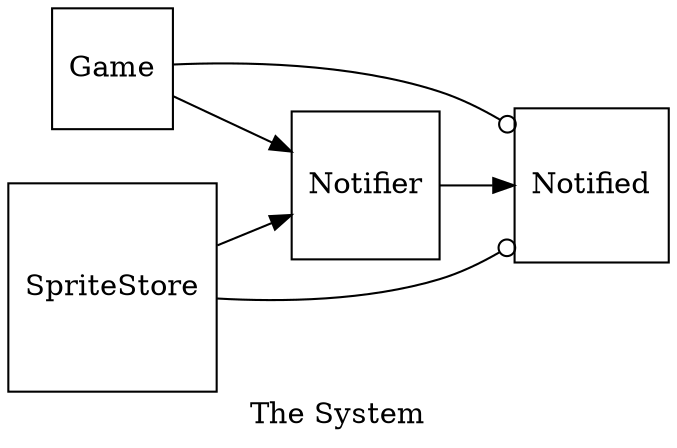 digraph example {
rankdir=LR;
node [shape=square];
Game [label="Game"];
Notified [label="Notified"];
Notifier [label="Notifier"];
SpriteStore [label="SpriteStore"];

Game -> Notified[arrowhead=odot];
Game -> Notifier[arrowhead=normal];
Notifier -> Notified[arrowhead=normal];
SpriteStore -> Notified[arrowhead=odot];
SpriteStore -> Notifier[arrowhead=normal];
label="The System"
style=filled
fillcolor=yellow
}
